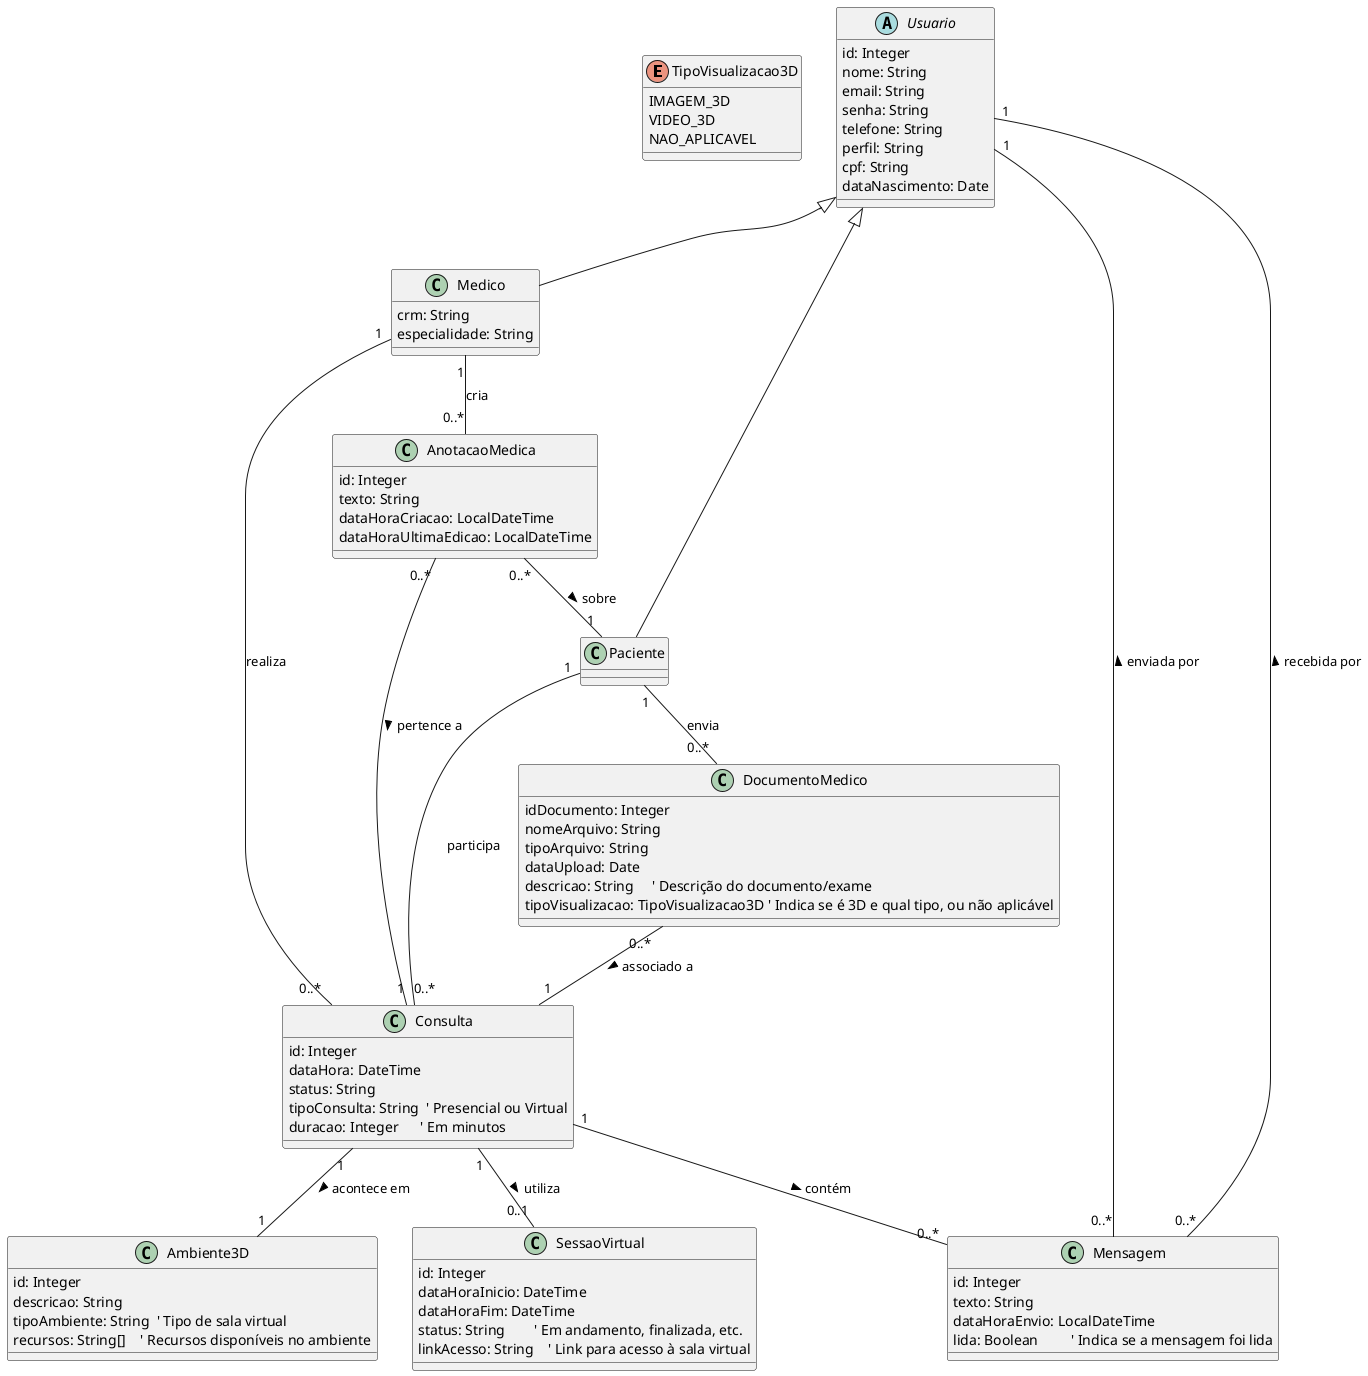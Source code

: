 @startuml
' Modelo de domínio combinado (classes de análise - atributos e associações)

enum TipoVisualizacao3D {
    IMAGEM_3D
    VIDEO_3D
    NAO_APLICAVEL
}

abstract class Usuario {
    id: Integer
    nome: String
    email: String
    senha: String
    telefone: String
    perfil: String
    cpf: String
    dataNascimento: Date 
}

class Medico {
    crm: String
    especialidade: String 
}

class Paciente { 
    ' Herda atributos de Usuario
}

class Consulta {
    id: Integer
    dataHora: DateTime
    status: String
    tipoConsulta: String  ' Presencial ou Virtual
    duracao: Integer      ' Em minutos
}

class DocumentoMedico {
    idDocumento: Integer
    nomeArquivo: String
    tipoArquivo: String
    dataUpload: Date
    descricao: String     ' Descrição do documento/exame
    tipoVisualizacao: TipoVisualizacao3D ' Indica se é 3D e qual tipo, ou não aplicável
}

class Ambiente3D {
    id: Integer
    descricao: String
    tipoAmbiente: String  ' Tipo de sala virtual
    recursos: String[]    ' Recursos disponíveis no ambiente
}

class AnotacaoMedica {
    id: Integer
    texto: String
    dataHoraCriacao: LocalDateTime
    dataHoraUltimaEdicao: LocalDateTime
}

class Mensagem {
    id: Integer
    texto: String
    dataHoraEnvio: LocalDateTime
    lida: Boolean         ' Indica se a mensagem foi lida
}

class SessaoVirtual {
    id: Integer
    dataHoraInicio: DateTime
    dataHoraFim: DateTime
    status: String        ' Em andamento, finalizada, etc.
    linkAcesso: String    ' Link para acesso à sala virtual
}

' Herança 
Usuario <|-- Medico 
Usuario <|-- Paciente

' Associações 
Medico "1" -- "0..*" Consulta : realiza
Paciente "1" -- "0..*" Consulta : participa
Consulta "1" -- "1" Ambiente3D : acontece em >
Consulta "1" -- "0..1" SessaoVirtual : utiliza >
Paciente "1" -- "0..*" DocumentoMedico : envia
DocumentoMedico "0..*" -- "1" Consulta : associado a >
Medico "1" -- "0..*" AnotacaoMedica : cria
AnotacaoMedica "0..*" -- "1" Consulta : pertence a >
AnotacaoMedica "0..*" -- "1" Paciente : sobre >
Mensagem "0..*" -- "1" Usuario : enviada por >
Mensagem "0..*" -- "1" Usuario : recebida por >
Consulta "1" -- "0..*" Mensagem : contém >
@enduml
